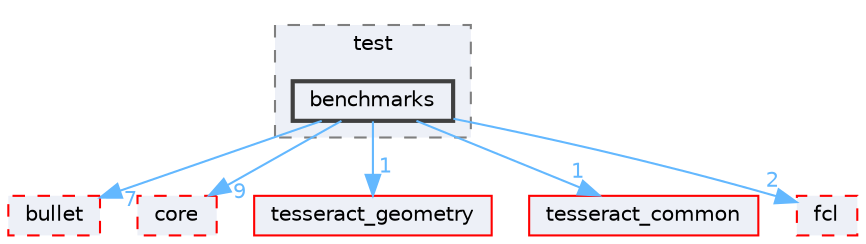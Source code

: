 digraph "tesseract_collision/test/benchmarks"
{
 // LATEX_PDF_SIZE
  bgcolor="transparent";
  edge [fontname=Helvetica,fontsize=10,labelfontname=Helvetica,labelfontsize=10];
  node [fontname=Helvetica,fontsize=10,shape=box,height=0.2,width=0.4];
  compound=true
  subgraph clusterdir_4275412daa57bb49a689f52b9e9d9e1d {
    graph [ bgcolor="#edf0f7", pencolor="grey50", label="test", fontname=Helvetica,fontsize=10 style="filled,dashed", URL="dir_4275412daa57bb49a689f52b9e9d9e1d.html",tooltip=""]
  dir_0e57d821334331c110c18a97c32b7dea [label="benchmarks", fillcolor="#edf0f7", color="grey25", style="filled,bold", URL="dir_0e57d821334331c110c18a97c32b7dea.html",tooltip=""];
  }
  dir_06345f2e0a93a8c3d7765a82cd4266e2 [label="bullet", fillcolor="#edf0f7", color="red", style="filled,dashed", URL="dir_06345f2e0a93a8c3d7765a82cd4266e2.html",tooltip=""];
  dir_3cc4793d26fe710183f6534c88691bb7 [label="core", fillcolor="#edf0f7", color="red", style="filled,dashed", URL="dir_3cc4793d26fe710183f6534c88691bb7.html",tooltip=""];
  dir_48d618810f42ebb74ce6e28217206bba [label="tesseract_geometry", fillcolor="#edf0f7", color="red", style="filled", URL="dir_48d618810f42ebb74ce6e28217206bba.html",tooltip=""];
  dir_8430b83f3af685b4c96d298a32e9aa37 [label="tesseract_common", fillcolor="#edf0f7", color="red", style="filled", URL="dir_8430b83f3af685b4c96d298a32e9aa37.html",tooltip=""];
  dir_a516f7df1f21978c60785d4c91e5ac82 [label="fcl", fillcolor="#edf0f7", color="red", style="filled,dashed", URL="dir_a516f7df1f21978c60785d4c91e5ac82.html",tooltip=""];
  dir_0e57d821334331c110c18a97c32b7dea->dir_06345f2e0a93a8c3d7765a82cd4266e2 [headlabel="7", labeldistance=1.5 headhref="dir_000001_000003.html" color="steelblue1" fontcolor="steelblue1"];
  dir_0e57d821334331c110c18a97c32b7dea->dir_3cc4793d26fe710183f6534c88691bb7 [headlabel="9", labeldistance=1.5 headhref="dir_000001_000007.html" color="steelblue1" fontcolor="steelblue1"];
  dir_0e57d821334331c110c18a97c32b7dea->dir_48d618810f42ebb74ce6e28217206bba [headlabel="1", labeldistance=1.5 headhref="dir_000001_000079.html" color="steelblue1" fontcolor="steelblue1"];
  dir_0e57d821334331c110c18a97c32b7dea->dir_8430b83f3af685b4c96d298a32e9aa37 [headlabel="1", labeldistance=1.5 headhref="dir_000001_000075.html" color="steelblue1" fontcolor="steelblue1"];
  dir_0e57d821334331c110c18a97c32b7dea->dir_a516f7df1f21978c60785d4c91e5ac82 [headlabel="2", labeldistance=1.5 headhref="dir_000001_000017.html" color="steelblue1" fontcolor="steelblue1"];
}
